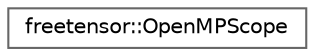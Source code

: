 digraph "Graphical Class Hierarchy"
{
 // LATEX_PDF_SIZE
  bgcolor="transparent";
  edge [fontname=Helvetica,fontsize=10,labelfontname=Helvetica,labelfontsize=10];
  node [fontname=Helvetica,fontsize=10,shape=box,height=0.2,width=0.4];
  rankdir="LR";
  Node0 [label="freetensor::OpenMPScope",height=0.2,width=0.4,color="grey40", fillcolor="white", style="filled",URL="$structfreetensor_1_1OpenMPScope.html",tooltip=" "];
}
